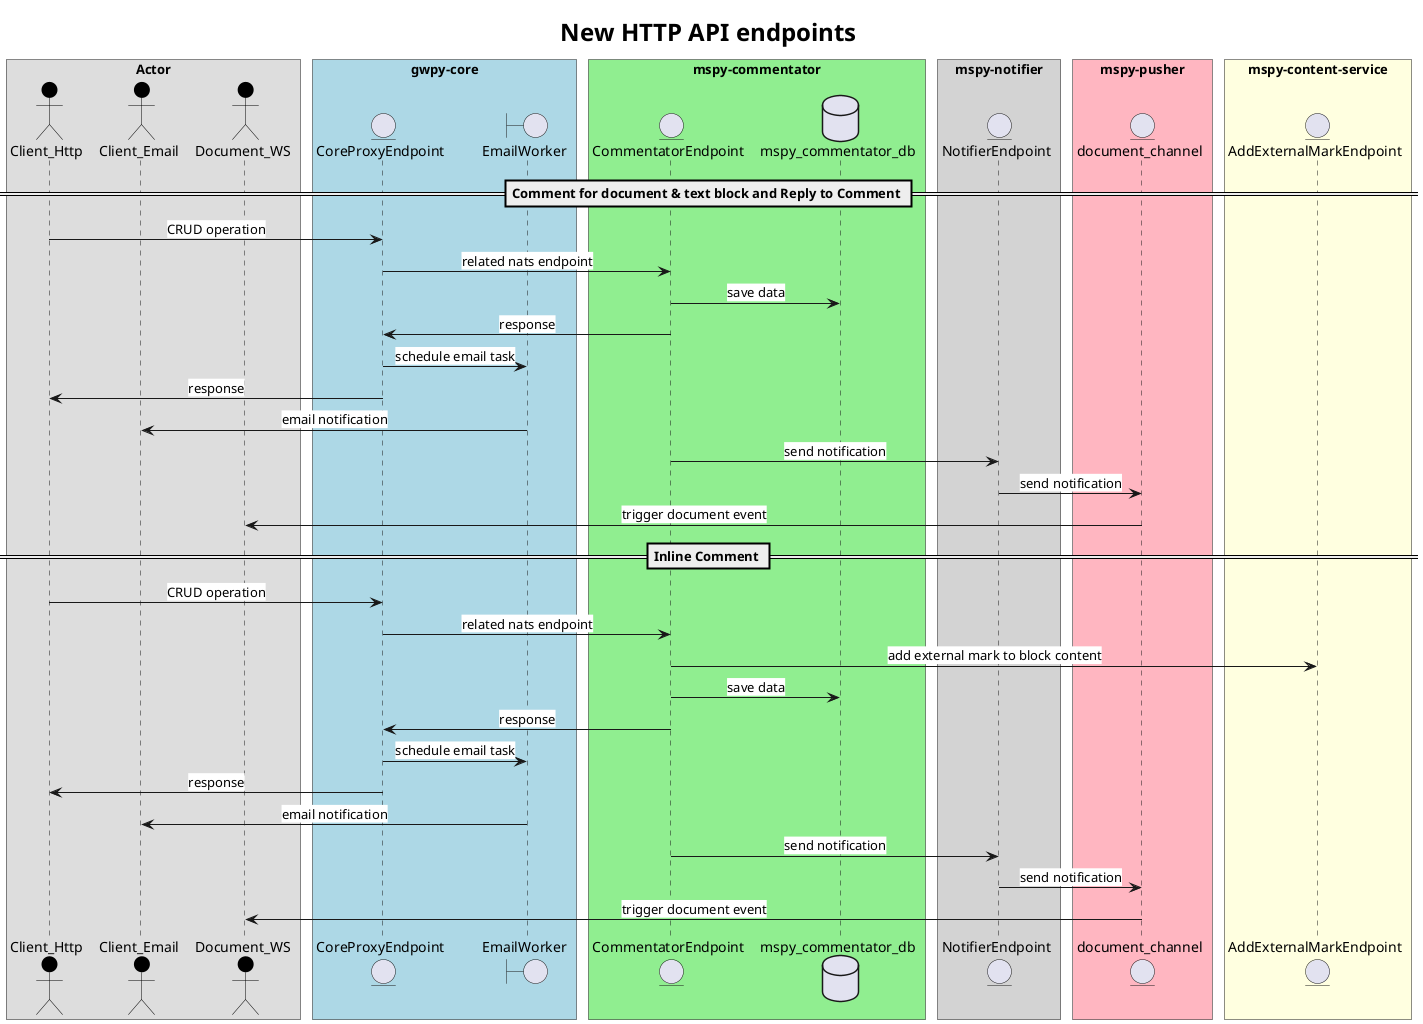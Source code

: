 {
  "sha1": "fogonr1pussgtqk73kaifxrqmiq21dt",
  "insertion": {
    "when": "2024-06-01T09:03:06.443Z",
    "user": "plantuml@gmail.com"
  }
}
@startuml
skinparam Box {
    Padding 5
}

skinparam Sequence {
    MessageAlign center
    MessageBackgroundColor WHITE
}

title <size:24>New HTTP API endpoints</size>


skinparam Default {
    FontName Fira Code
}

skinparam Actor {
  BackgroundColor BLACK
  BorderColor BLACK
}

box Actor
    actor Client_Http
    actor Client_Email
    actor Document_WS
end box

box "gwpy-core" #LightBlue
    entity CoreProxyEndpoint
    boundary EmailWorker
end box

box "mspy-commentator" #LightGreen
    entity CommentatorEndpoint
    database mspy_commentator_db
end box

box "mspy-notifier" #LightGrey
    entity NotifierEndpoint
end box

box "mspy-pusher" #LightPink
    entity document_channel
end box

box "mspy-content-service" #LightYellow
    entity AddExternalMarkEndpoint
end box

== Comment for document & text block and Reply to Comment ==

Client_Http -> CoreProxyEndpoint: CRUD operation
CoreProxyEndpoint -> CommentatorEndpoint: related nats endpoint
CommentatorEndpoint -> mspy_commentator_db: save data
CommentatorEndpoint -> CoreProxyEndpoint: response
CoreProxyEndpoint -> EmailWorker: schedule email task
CoreProxyEndpoint -> Client_Http: response
EmailWorker -> Client_Email: email notification
CommentatorEndpoint -> NotifierEndpoint: send notification
NotifierEndpoint -> document_channel: send notification
document_channel -> Document_WS: trigger document event

== Inline Comment ==

Client_Http -> CoreProxyEndpoint: CRUD operation
CoreProxyEndpoint -> CommentatorEndpoint: related nats endpoint
CommentatorEndpoint -> AddExternalMarkEndpoint: add external mark to block content
CommentatorEndpoint -> mspy_commentator_db: save data
CommentatorEndpoint -> CoreProxyEndpoint: response
CoreProxyEndpoint -> EmailWorker: schedule email task
CoreProxyEndpoint -> Client_Http: response
EmailWorker -> Client_Email: email notification
CommentatorEndpoint -> NotifierEndpoint: send notification
NotifierEndpoint -> document_channel: send notification
document_channel -> Document_WS: trigger document event
@enduml

